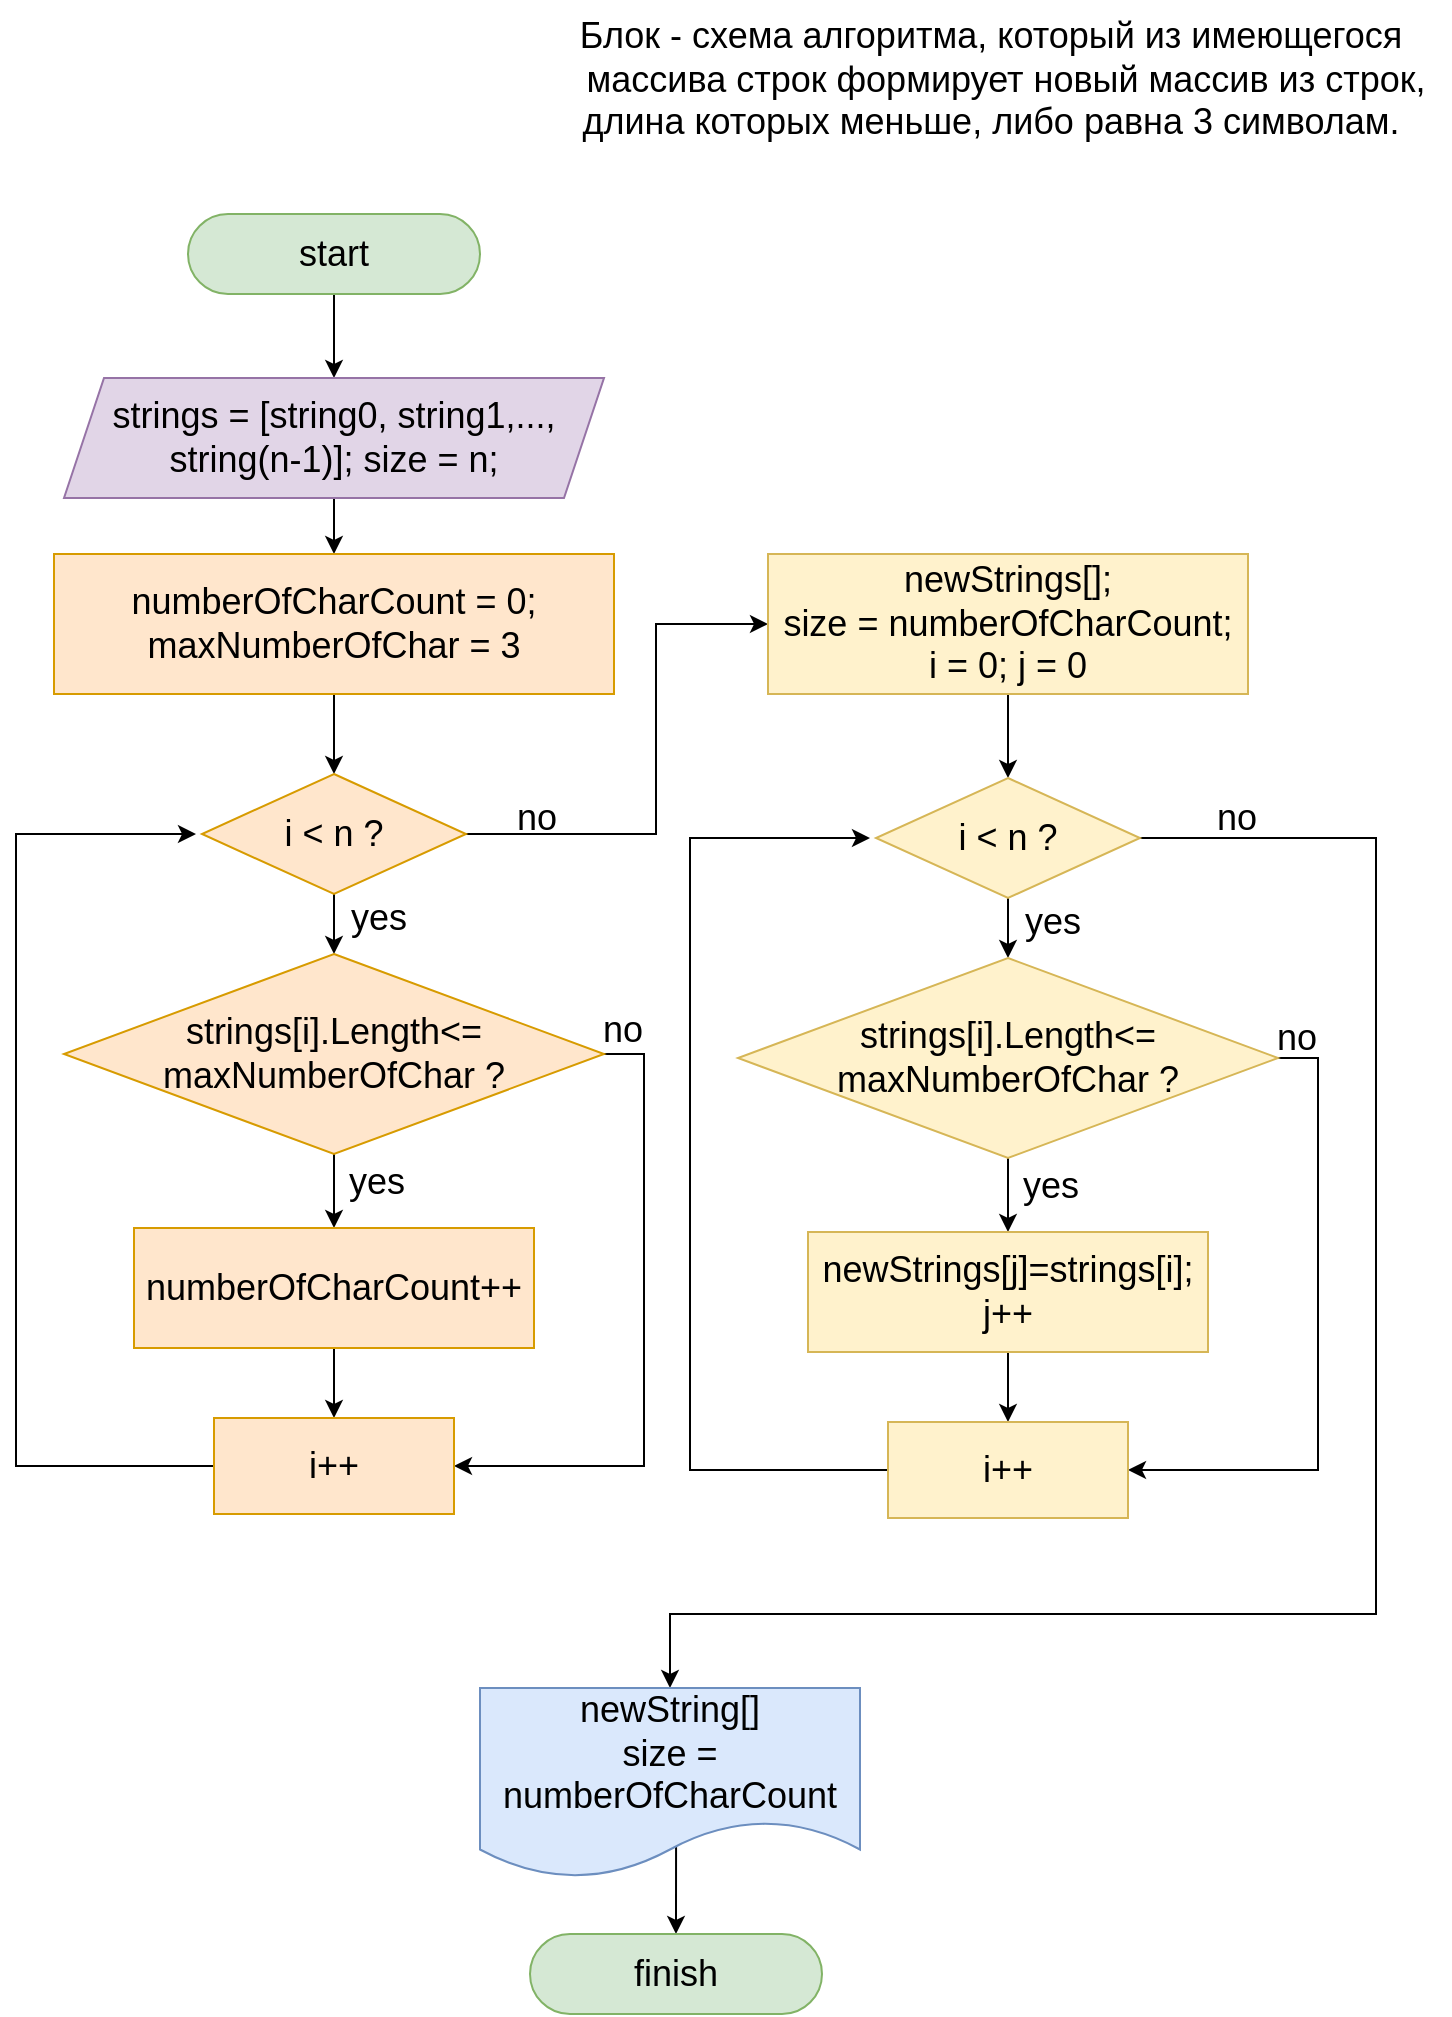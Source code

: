 <mxfile version="20.7.4" type="device"><diagram id="xFdXqoMNaZ8ZkSLWkbch" name="Страница 1"><mxGraphModel dx="1434" dy="843" grid="1" gridSize="10" guides="1" tooltips="1" connect="1" arrows="1" fold="1" page="1" pageScale="1" pageWidth="827" pageHeight="1169" background="#ffffff" math="0" shadow="0"><root><mxCell id="0"/><mxCell id="1" parent="0"/><mxCell id="F0QCe2jJEgL6Nhp-ceBh-7" style="edgeStyle=orthogonalEdgeStyle;rounded=0;orthogonalLoop=1;jettySize=auto;html=1;exitX=0.5;exitY=1;exitDx=0;exitDy=0;entryX=0.5;entryY=0;entryDx=0;entryDy=0;fontSize=18;" parent="1" source="F0QCe2jJEgL6Nhp-ceBh-1" target="F0QCe2jJEgL6Nhp-ceBh-3" edge="1"><mxGeometry relative="1" as="geometry"/></mxCell><mxCell id="F0QCe2jJEgL6Nhp-ceBh-1" value="start" style="rounded=1;whiteSpace=wrap;html=1;arcSize=50;fontSize=18;fillColor=#d5e8d4;strokeColor=#82b366;" parent="1" vertex="1"><mxGeometry x="166" y="158" width="146" height="40" as="geometry"/></mxCell><mxCell id="F0QCe2jJEgL6Nhp-ceBh-56" style="edgeStyle=orthogonalEdgeStyle;rounded=0;orthogonalLoop=1;jettySize=auto;html=1;exitX=0.516;exitY=0.789;exitDx=0;exitDy=0;entryX=0.5;entryY=0;entryDx=0;entryDy=0;fontSize=18;exitPerimeter=0;" parent="1" source="F0QCe2jJEgL6Nhp-ceBh-53" target="F0QCe2jJEgL6Nhp-ceBh-2" edge="1"><mxGeometry relative="1" as="geometry"/></mxCell><mxCell id="F0QCe2jJEgL6Nhp-ceBh-2" value="finish" style="rounded=1;whiteSpace=wrap;html=1;arcSize=50;fontSize=18;fillColor=#d5e8d4;strokeColor=#82b366;" parent="1" vertex="1"><mxGeometry x="337" y="1018" width="146" height="40" as="geometry"/></mxCell><mxCell id="F0QCe2jJEgL6Nhp-ceBh-11" style="edgeStyle=orthogonalEdgeStyle;rounded=0;orthogonalLoop=1;jettySize=auto;html=1;exitX=0.5;exitY=1;exitDx=0;exitDy=0;fontSize=18;" parent="1" source="F0QCe2jJEgL6Nhp-ceBh-3" target="F0QCe2jJEgL6Nhp-ceBh-8" edge="1"><mxGeometry relative="1" as="geometry"/></mxCell><mxCell id="F0QCe2jJEgL6Nhp-ceBh-3" value="strings = [string0, string1,..., string(n-1)]; size = n;" style="shape=parallelogram;perimeter=parallelogramPerimeter;whiteSpace=wrap;html=1;fixedSize=1;fontSize=18;fillColor=#e1d5e7;strokeColor=#9673a6;" parent="1" vertex="1"><mxGeometry x="104" y="240" width="270" height="60" as="geometry"/></mxCell><mxCell id="F0QCe2jJEgL6Nhp-ceBh-14" style="edgeStyle=orthogonalEdgeStyle;rounded=0;orthogonalLoop=1;jettySize=auto;html=1;exitX=0.5;exitY=1;exitDx=0;exitDy=0;entryX=0.5;entryY=0;entryDx=0;entryDy=0;fontSize=18;" parent="1" source="F0QCe2jJEgL6Nhp-ceBh-8" target="F0QCe2jJEgL6Nhp-ceBh-12" edge="1"><mxGeometry relative="1" as="geometry"/></mxCell><mxCell id="F0QCe2jJEgL6Nhp-ceBh-8" value="numberOfCharCount = 0;&lt;br&gt;maxNumberOfChar = 3" style="rounded=0;whiteSpace=wrap;html=1;fontSize=18;fillColor=#ffe6cc;strokeColor=#d79b00;" parent="1" vertex="1"><mxGeometry x="99" y="328" width="280" height="70" as="geometry"/></mxCell><mxCell id="F0QCe2jJEgL6Nhp-ceBh-16" style="edgeStyle=orthogonalEdgeStyle;rounded=0;orthogonalLoop=1;jettySize=auto;html=1;exitX=0.5;exitY=1;exitDx=0;exitDy=0;entryX=0.5;entryY=0;entryDx=0;entryDy=0;fontSize=18;" parent="1" source="F0QCe2jJEgL6Nhp-ceBh-12" target="F0QCe2jJEgL6Nhp-ceBh-15" edge="1"><mxGeometry relative="1" as="geometry"/></mxCell><mxCell id="F0QCe2jJEgL6Nhp-ceBh-51" style="edgeStyle=orthogonalEdgeStyle;rounded=0;orthogonalLoop=1;jettySize=auto;html=1;exitX=1;exitY=0.5;exitDx=0;exitDy=0;entryX=0;entryY=0.5;entryDx=0;entryDy=0;fontSize=18;" parent="1" source="F0QCe2jJEgL6Nhp-ceBh-12" target="F0QCe2jJEgL6Nhp-ceBh-30" edge="1"><mxGeometry relative="1" as="geometry"><Array as="points"><mxPoint x="400" y="468"/><mxPoint x="400" y="363"/></Array></mxGeometry></mxCell><mxCell id="F0QCe2jJEgL6Nhp-ceBh-12" value="i &amp;lt; n ?" style="rhombus;whiteSpace=wrap;html=1;fontSize=18;fillColor=#ffe6cc;strokeColor=#d79b00;" parent="1" vertex="1"><mxGeometry x="173" y="438" width="132" height="60" as="geometry"/></mxCell><mxCell id="F0QCe2jJEgL6Nhp-ceBh-20" style="edgeStyle=orthogonalEdgeStyle;rounded=0;orthogonalLoop=1;jettySize=auto;html=1;exitX=0.5;exitY=1;exitDx=0;exitDy=0;entryX=0.5;entryY=0;entryDx=0;entryDy=0;fontSize=18;" parent="1" source="F0QCe2jJEgL6Nhp-ceBh-15" target="F0QCe2jJEgL6Nhp-ceBh-17" edge="1"><mxGeometry relative="1" as="geometry"/></mxCell><mxCell id="F0QCe2jJEgL6Nhp-ceBh-28" style="edgeStyle=orthogonalEdgeStyle;rounded=0;orthogonalLoop=1;jettySize=auto;html=1;exitX=1;exitY=0.5;exitDx=0;exitDy=0;entryX=1;entryY=0.5;entryDx=0;entryDy=0;fontSize=18;" parent="1" source="F0QCe2jJEgL6Nhp-ceBh-15" target="F0QCe2jJEgL6Nhp-ceBh-21" edge="1"><mxGeometry relative="1" as="geometry"/></mxCell><mxCell id="F0QCe2jJEgL6Nhp-ceBh-15" value="strings[i].Length&amp;lt;=&lt;br&gt;maxNumberOfChar ?" style="rhombus;whiteSpace=wrap;html=1;fontSize=18;fillColor=#ffe6cc;strokeColor=#d79b00;" parent="1" vertex="1"><mxGeometry x="104" y="528" width="270" height="100" as="geometry"/></mxCell><mxCell id="F0QCe2jJEgL6Nhp-ceBh-23" style="edgeStyle=orthogonalEdgeStyle;rounded=0;orthogonalLoop=1;jettySize=auto;html=1;exitX=0.5;exitY=1;exitDx=0;exitDy=0;fontSize=18;" parent="1" source="F0QCe2jJEgL6Nhp-ceBh-17" target="F0QCe2jJEgL6Nhp-ceBh-21" edge="1"><mxGeometry relative="1" as="geometry"/></mxCell><mxCell id="F0QCe2jJEgL6Nhp-ceBh-17" value="numberOfCharCount++" style="rounded=0;whiteSpace=wrap;html=1;fontSize=18;fillColor=#ffe6cc;strokeColor=#d79b00;" parent="1" vertex="1"><mxGeometry x="139" y="665" width="200" height="60" as="geometry"/></mxCell><mxCell id="F0QCe2jJEgL6Nhp-ceBh-19" value="yes" style="text;html=1;align=center;verticalAlign=middle;resizable=0;points=[];autosize=1;strokeColor=none;fillColor=none;fontSize=18;" parent="1" vertex="1"><mxGeometry x="236" y="490" width="50" height="40" as="geometry"/></mxCell><mxCell id="F0QCe2jJEgL6Nhp-ceBh-27" style="edgeStyle=orthogonalEdgeStyle;rounded=0;orthogonalLoop=1;jettySize=auto;html=1;exitX=0;exitY=0.5;exitDx=0;exitDy=0;fontSize=18;" parent="1" source="F0QCe2jJEgL6Nhp-ceBh-21" edge="1"><mxGeometry relative="1" as="geometry"><mxPoint x="170" y="468" as="targetPoint"/><Array as="points"><mxPoint x="80" y="784"/><mxPoint x="80" y="468"/></Array></mxGeometry></mxCell><mxCell id="F0QCe2jJEgL6Nhp-ceBh-21" value="i++" style="rounded=0;whiteSpace=wrap;html=1;fontSize=18;fillColor=#ffe6cc;strokeColor=#d79b00;" parent="1" vertex="1"><mxGeometry x="179" y="760" width="120" height="48" as="geometry"/></mxCell><mxCell id="F0QCe2jJEgL6Nhp-ceBh-22" style="edgeStyle=orthogonalEdgeStyle;rounded=0;orthogonalLoop=1;jettySize=auto;html=1;exitX=0.5;exitY=1;exitDx=0;exitDy=0;fontSize=18;" parent="1" source="F0QCe2jJEgL6Nhp-ceBh-21" target="F0QCe2jJEgL6Nhp-ceBh-21" edge="1"><mxGeometry relative="1" as="geometry"/></mxCell><mxCell id="F0QCe2jJEgL6Nhp-ceBh-24" value="yes" style="text;html=1;align=center;verticalAlign=middle;resizable=0;points=[];autosize=1;strokeColor=none;fillColor=none;fontSize=18;" parent="1" vertex="1"><mxGeometry x="235" y="622" width="50" height="40" as="geometry"/></mxCell><mxCell id="F0QCe2jJEgL6Nhp-ceBh-26" style="edgeStyle=orthogonalEdgeStyle;rounded=0;orthogonalLoop=1;jettySize=auto;html=1;exitX=0.5;exitY=1;exitDx=0;exitDy=0;fontSize=18;" parent="1" source="F0QCe2jJEgL6Nhp-ceBh-21" target="F0QCe2jJEgL6Nhp-ceBh-21" edge="1"><mxGeometry relative="1" as="geometry"/></mxCell><mxCell id="F0QCe2jJEgL6Nhp-ceBh-52" style="edgeStyle=orthogonalEdgeStyle;rounded=0;orthogonalLoop=1;jettySize=auto;html=1;exitX=0.5;exitY=1;exitDx=0;exitDy=0;entryX=0.5;entryY=0;entryDx=0;entryDy=0;fontSize=18;" parent="1" source="F0QCe2jJEgL6Nhp-ceBh-30" target="F0QCe2jJEgL6Nhp-ceBh-37" edge="1"><mxGeometry relative="1" as="geometry"/></mxCell><mxCell id="F0QCe2jJEgL6Nhp-ceBh-30" value="newStrings[];&lt;br&gt;size = numberOfCharCount;&lt;br&gt;i = 0; j = 0" style="rounded=0;whiteSpace=wrap;html=1;fontSize=18;fillColor=#fff2cc;strokeColor=#d6b656;" parent="1" vertex="1"><mxGeometry x="456" y="328" width="240" height="70" as="geometry"/></mxCell><mxCell id="F0QCe2jJEgL6Nhp-ceBh-36" style="edgeStyle=orthogonalEdgeStyle;rounded=0;orthogonalLoop=1;jettySize=auto;html=1;exitX=0.5;exitY=1;exitDx=0;exitDy=0;entryX=0.5;entryY=0;entryDx=0;entryDy=0;fontSize=18;" parent="1" source="F0QCe2jJEgL6Nhp-ceBh-37" target="F0QCe2jJEgL6Nhp-ceBh-40" edge="1"><mxGeometry relative="1" as="geometry"/></mxCell><mxCell id="F0QCe2jJEgL6Nhp-ceBh-54" style="edgeStyle=orthogonalEdgeStyle;rounded=0;orthogonalLoop=1;jettySize=auto;html=1;exitX=1;exitY=0.5;exitDx=0;exitDy=0;entryX=0.5;entryY=0;entryDx=0;entryDy=0;fontSize=18;" parent="1" source="F0QCe2jJEgL6Nhp-ceBh-37" target="F0QCe2jJEgL6Nhp-ceBh-53" edge="1"><mxGeometry relative="1" as="geometry"><Array as="points"><mxPoint x="760" y="470"/><mxPoint x="760" y="858"/></Array></mxGeometry></mxCell><mxCell id="F0QCe2jJEgL6Nhp-ceBh-37" value="i &amp;lt; n ?" style="rhombus;whiteSpace=wrap;html=1;fontSize=18;fillColor=#fff2cc;strokeColor=#d6b656;" parent="1" vertex="1"><mxGeometry x="510" y="440" width="132" height="60" as="geometry"/></mxCell><mxCell id="F0QCe2jJEgL6Nhp-ceBh-38" style="edgeStyle=orthogonalEdgeStyle;rounded=0;orthogonalLoop=1;jettySize=auto;html=1;exitX=0.5;exitY=1;exitDx=0;exitDy=0;entryX=0.5;entryY=0;entryDx=0;entryDy=0;fontSize=18;" parent="1" source="F0QCe2jJEgL6Nhp-ceBh-40" target="F0QCe2jJEgL6Nhp-ceBh-42" edge="1"><mxGeometry relative="1" as="geometry"/></mxCell><mxCell id="F0QCe2jJEgL6Nhp-ceBh-39" style="edgeStyle=orthogonalEdgeStyle;rounded=0;orthogonalLoop=1;jettySize=auto;html=1;exitX=1;exitY=0.5;exitDx=0;exitDy=0;entryX=1;entryY=0.5;entryDx=0;entryDy=0;fontSize=18;" parent="1" source="F0QCe2jJEgL6Nhp-ceBh-40" target="F0QCe2jJEgL6Nhp-ceBh-45" edge="1"><mxGeometry relative="1" as="geometry"/></mxCell><mxCell id="F0QCe2jJEgL6Nhp-ceBh-40" value="strings[i].Length&amp;lt;=&lt;br&gt;maxNumberOfChar ?" style="rhombus;whiteSpace=wrap;html=1;fontSize=18;fillColor=#fff2cc;strokeColor=#d6b656;" parent="1" vertex="1"><mxGeometry x="441" y="530" width="270" height="100" as="geometry"/></mxCell><mxCell id="F0QCe2jJEgL6Nhp-ceBh-41" style="edgeStyle=orthogonalEdgeStyle;rounded=0;orthogonalLoop=1;jettySize=auto;html=1;exitX=0.5;exitY=1;exitDx=0;exitDy=0;fontSize=18;" parent="1" source="F0QCe2jJEgL6Nhp-ceBh-42" target="F0QCe2jJEgL6Nhp-ceBh-45" edge="1"><mxGeometry relative="1" as="geometry"/></mxCell><mxCell id="F0QCe2jJEgL6Nhp-ceBh-42" value="newStrings[j]=strings[i];&lt;br&gt;j++" style="rounded=0;whiteSpace=wrap;html=1;fontSize=18;fillColor=#fff2cc;strokeColor=#d6b656;" parent="1" vertex="1"><mxGeometry x="476" y="667" width="200" height="60" as="geometry"/></mxCell><mxCell id="F0QCe2jJEgL6Nhp-ceBh-43" value="yes" style="text;html=1;align=center;verticalAlign=middle;resizable=0;points=[];autosize=1;strokeColor=none;fillColor=none;fontSize=18;" parent="1" vertex="1"><mxGeometry x="573" y="492" width="50" height="40" as="geometry"/></mxCell><mxCell id="F0QCe2jJEgL6Nhp-ceBh-44" style="edgeStyle=orthogonalEdgeStyle;rounded=0;orthogonalLoop=1;jettySize=auto;html=1;exitX=0;exitY=0.5;exitDx=0;exitDy=0;fontSize=18;" parent="1" source="F0QCe2jJEgL6Nhp-ceBh-45" edge="1"><mxGeometry relative="1" as="geometry"><mxPoint x="507" y="470" as="targetPoint"/><Array as="points"><mxPoint x="417" y="786"/><mxPoint x="417" y="470"/></Array></mxGeometry></mxCell><mxCell id="F0QCe2jJEgL6Nhp-ceBh-45" value="i++" style="rounded=0;whiteSpace=wrap;html=1;fontSize=18;fillColor=#fff2cc;strokeColor=#d6b656;" parent="1" vertex="1"><mxGeometry x="516" y="762" width="120" height="48" as="geometry"/></mxCell><mxCell id="F0QCe2jJEgL6Nhp-ceBh-46" style="edgeStyle=orthogonalEdgeStyle;rounded=0;orthogonalLoop=1;jettySize=auto;html=1;exitX=0.5;exitY=1;exitDx=0;exitDy=0;fontSize=18;" parent="1" source="F0QCe2jJEgL6Nhp-ceBh-45" target="F0QCe2jJEgL6Nhp-ceBh-45" edge="1"><mxGeometry relative="1" as="geometry"/></mxCell><mxCell id="F0QCe2jJEgL6Nhp-ceBh-47" value="yes" style="text;html=1;align=center;verticalAlign=middle;resizable=0;points=[];autosize=1;strokeColor=none;fillColor=none;fontSize=18;" parent="1" vertex="1"><mxGeometry x="572" y="624" width="50" height="40" as="geometry"/></mxCell><mxCell id="F0QCe2jJEgL6Nhp-ceBh-48" style="edgeStyle=orthogonalEdgeStyle;rounded=0;orthogonalLoop=1;jettySize=auto;html=1;exitX=0.5;exitY=1;exitDx=0;exitDy=0;fontSize=18;" parent="1" source="F0QCe2jJEgL6Nhp-ceBh-45" target="F0QCe2jJEgL6Nhp-ceBh-45" edge="1"><mxGeometry relative="1" as="geometry"/></mxCell><mxCell id="F0QCe2jJEgL6Nhp-ceBh-49" value="no" style="text;html=1;align=center;verticalAlign=middle;resizable=0;points=[];autosize=1;strokeColor=none;fillColor=none;fontSize=18;" parent="1" vertex="1"><mxGeometry x="363" y="546" width="40" height="40" as="geometry"/></mxCell><mxCell id="F0QCe2jJEgL6Nhp-ceBh-50" value="no" style="text;html=1;align=center;verticalAlign=middle;resizable=0;points=[];autosize=1;strokeColor=none;fillColor=none;fontSize=18;" parent="1" vertex="1"><mxGeometry x="700" y="550" width="40" height="40" as="geometry"/></mxCell><mxCell id="F0QCe2jJEgL6Nhp-ceBh-53" value="newString[]&lt;br&gt;size = numberOfCharCount" style="shape=document;whiteSpace=wrap;html=1;boundedLbl=1;fontSize=18;fillColor=#dae8fc;strokeColor=#6c8ebf;" parent="1" vertex="1"><mxGeometry x="312" y="895" width="190" height="95" as="geometry"/></mxCell><mxCell id="F0QCe2jJEgL6Nhp-ceBh-57" value="Блок - схема алгоритма, который из имеющегося &lt;br&gt;&amp;nbsp; &amp;nbsp;массива строк формирует новый массив из строк, &lt;br&gt;длина которых меньше, либо равна 3 символам." style="text;html=1;align=center;verticalAlign=middle;resizable=0;points=[];autosize=1;strokeColor=none;fillColor=none;fontSize=18;" parent="1" vertex="1"><mxGeometry x="337" y="51" width="460" height="80" as="geometry"/></mxCell><mxCell id="F0QCe2jJEgL6Nhp-ceBh-58" value="no" style="text;html=1;align=center;verticalAlign=middle;resizable=0;points=[];autosize=1;strokeColor=none;fillColor=none;fontSize=18;" parent="1" vertex="1"><mxGeometry x="670" y="440" width="40" height="40" as="geometry"/></mxCell><mxCell id="F0QCe2jJEgL6Nhp-ceBh-59" value="no" style="text;html=1;align=center;verticalAlign=middle;resizable=0;points=[];autosize=1;strokeColor=none;fillColor=none;fontSize=18;" parent="1" vertex="1"><mxGeometry x="320" y="440" width="40" height="40" as="geometry"/></mxCell></root></mxGraphModel></diagram></mxfile>